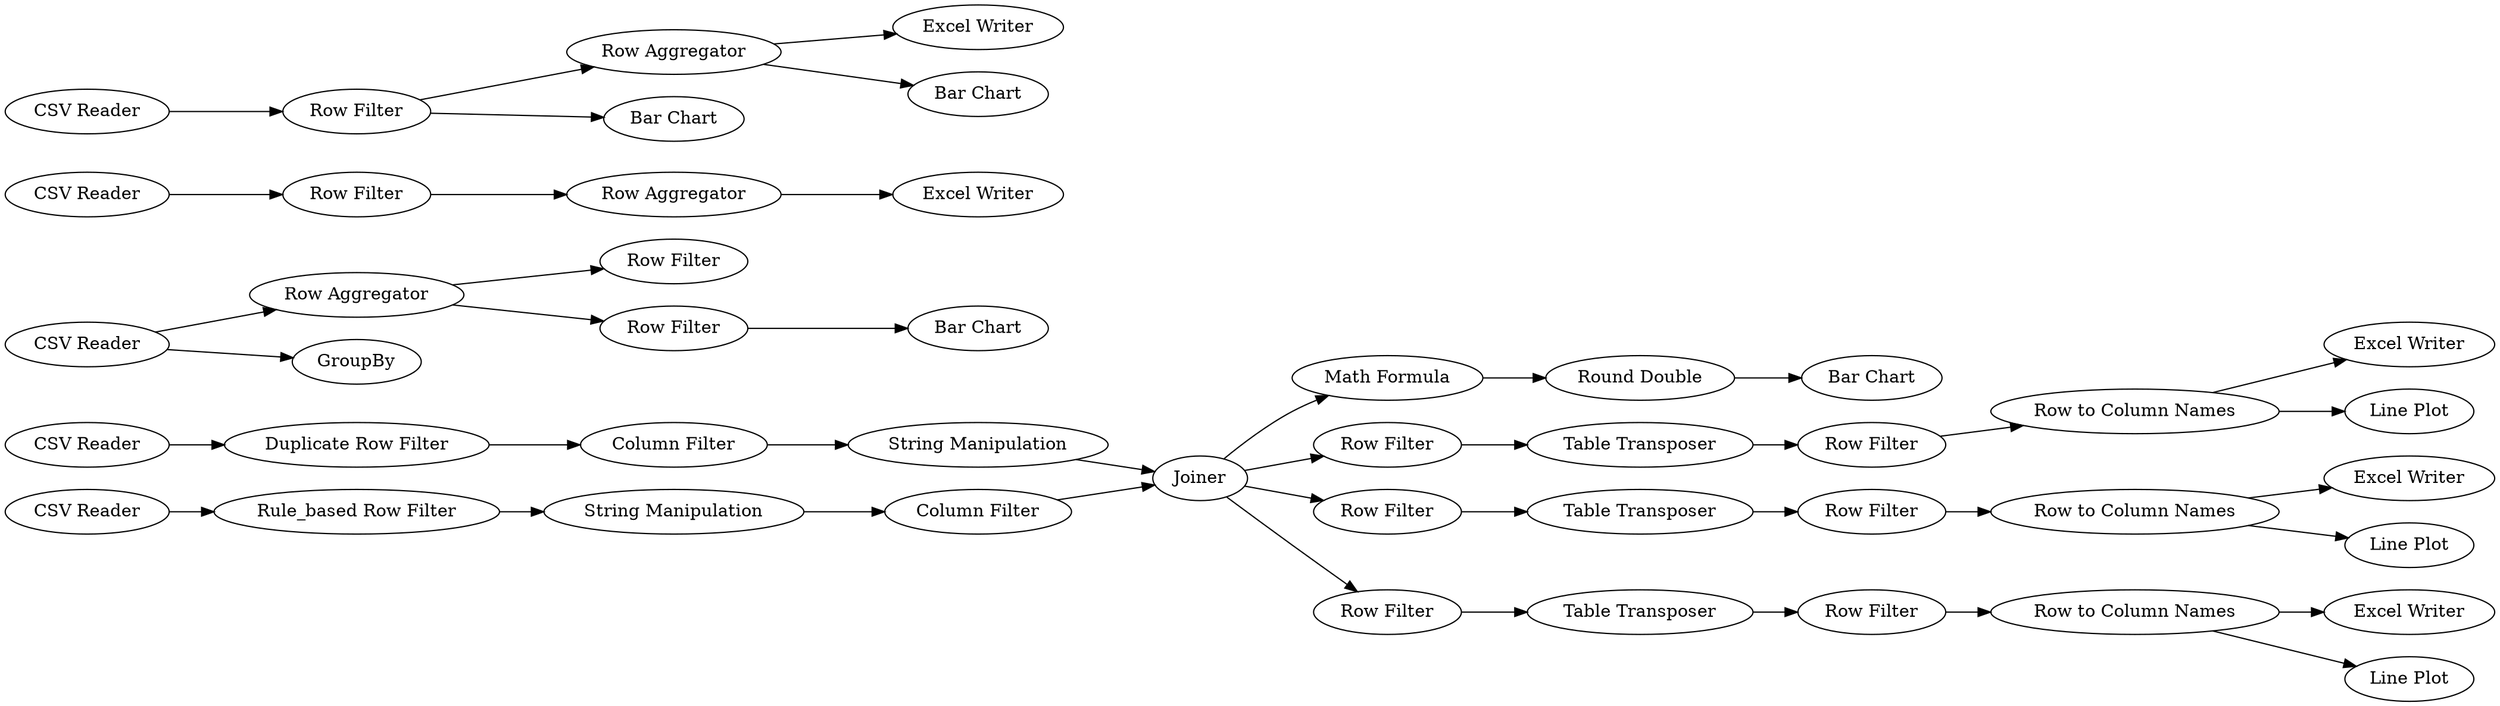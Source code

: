 digraph {
	"1019093835405494751_27" [label="Row Filter"]
	"1019093835405494751_15" [label="Math Formula"]
	"1019093835405494751_5" [label="Bar Chart"]
	"1019093835405494751_42" [label="Excel Writer"]
	"1019093835405494751_36" [label="Row to Column Names"]
	"1019093835405494751_37" [label="Row Filter"]
	"1019093835405494751_13" [label="String Manipulation"]
	"1019093835405494751_16" [label="Bar Chart"]
	"1019093835405494751_32" [label="Row Filter"]
	"1019093835405494751_21" [label=Joiner]
	"1019093835405494751_48" [label="Excel Writer"]
	"1019093835405494751_47" [label="Excel Writer"]
	"1019093835405494751_46" [label="Excel Writer"]
	"1019093835405494751_12" [label="Rule_based Row Filter"]
	"1019093835405494751_19" [label="Duplicate Row Filter"]
	"1019093835405494751_26" [label="Row to Column Names"]
	"1019093835405494751_45" [label="Excel Writer"]
	"1019093835405494751_43" [label="Row Aggregator"]
	"1019093835405494751_1" [label="CSV Reader"]
	"1019093835405494751_3" [label="Row Aggregator"]
	"1019093835405494751_28" [label="Line Plot"]
	"1019093835405494751_22" [label="String Manipulation"]
	"1019093835405494751_18" [label="CSV Reader"]
	"1019093835405494751_31" [label="Row to Column Names"]
	"1019093835405494751_44" [label="Bar Chart"]
	"1019093835405494751_35" [label="Table Transposer"]
	"1019093835405494751_9" [label="CSV Reader"]
	"1019093835405494751_4" [label="Row Filter"]
	"1019093835405494751_20" [label="Column Filter"]
	"1019093835405494751_29" [label="Row Filter"]
	"1019093835405494751_40" [label="Row Filter"]
	"1019093835405494751_23" [label="Row Filter"]
	"1019093835405494751_38" [label="Line Plot"]
	"1019093835405494751_39" [label="CSV Reader"]
	"1019093835405494751_6" [label="Row Filter"]
	"1019093835405494751_33" [label="Line Plot"]
	"1019093835405494751_8" [label="Bar Chart"]
	"1019093835405494751_7" [label="CSV Reader"]
	"1019093835405494751_34" [label="Row Filter"]
	"1019093835405494751_41" [label="Row Aggregator"]
	"1019093835405494751_25" [label="Table Transposer"]
	"1019093835405494751_30" [label="Table Transposer"]
	"1019093835405494751_2" [label=GroupBy]
	"1019093835405494751_17" [label="Round Double"]
	"1019093835405494751_11" [label="Row Filter"]
	"1019093835405494751_14" [label="Column Filter"]
	"1019093835405494751_36" -> "1019093835405494751_38"
	"1019093835405494751_31" -> "1019093835405494751_47"
	"1019093835405494751_18" -> "1019093835405494751_19"
	"1019093835405494751_7" -> "1019093835405494751_11"
	"1019093835405494751_23" -> "1019093835405494751_25"
	"1019093835405494751_31" -> "1019093835405494751_33"
	"1019093835405494751_29" -> "1019093835405494751_30"
	"1019093835405494751_12" -> "1019093835405494751_13"
	"1019093835405494751_20" -> "1019093835405494751_22"
	"1019093835405494751_19" -> "1019093835405494751_20"
	"1019093835405494751_6" -> "1019093835405494751_5"
	"1019093835405494751_3" -> "1019093835405494751_4"
	"1019093835405494751_22" -> "1019093835405494751_21"
	"1019093835405494751_43" -> "1019093835405494751_44"
	"1019093835405494751_3" -> "1019093835405494751_6"
	"1019093835405494751_27" -> "1019093835405494751_26"
	"1019093835405494751_26" -> "1019093835405494751_46"
	"1019093835405494751_34" -> "1019093835405494751_35"
	"1019093835405494751_35" -> "1019093835405494751_37"
	"1019093835405494751_1" -> "1019093835405494751_2"
	"1019093835405494751_36" -> "1019093835405494751_48"
	"1019093835405494751_26" -> "1019093835405494751_28"
	"1019093835405494751_13" -> "1019093835405494751_14"
	"1019093835405494751_25" -> "1019093835405494751_27"
	"1019093835405494751_32" -> "1019093835405494751_31"
	"1019093835405494751_21" -> "1019093835405494751_34"
	"1019093835405494751_11" -> "1019093835405494751_43"
	"1019093835405494751_39" -> "1019093835405494751_40"
	"1019093835405494751_37" -> "1019093835405494751_36"
	"1019093835405494751_30" -> "1019093835405494751_32"
	"1019093835405494751_9" -> "1019093835405494751_12"
	"1019093835405494751_1" -> "1019093835405494751_3"
	"1019093835405494751_21" -> "1019093835405494751_29"
	"1019093835405494751_21" -> "1019093835405494751_23"
	"1019093835405494751_15" -> "1019093835405494751_17"
	"1019093835405494751_11" -> "1019093835405494751_8"
	"1019093835405494751_41" -> "1019093835405494751_42"
	"1019093835405494751_17" -> "1019093835405494751_16"
	"1019093835405494751_40" -> "1019093835405494751_41"
	"1019093835405494751_43" -> "1019093835405494751_45"
	"1019093835405494751_21" -> "1019093835405494751_15"
	"1019093835405494751_14" -> "1019093835405494751_21"
	rankdir=LR
}
